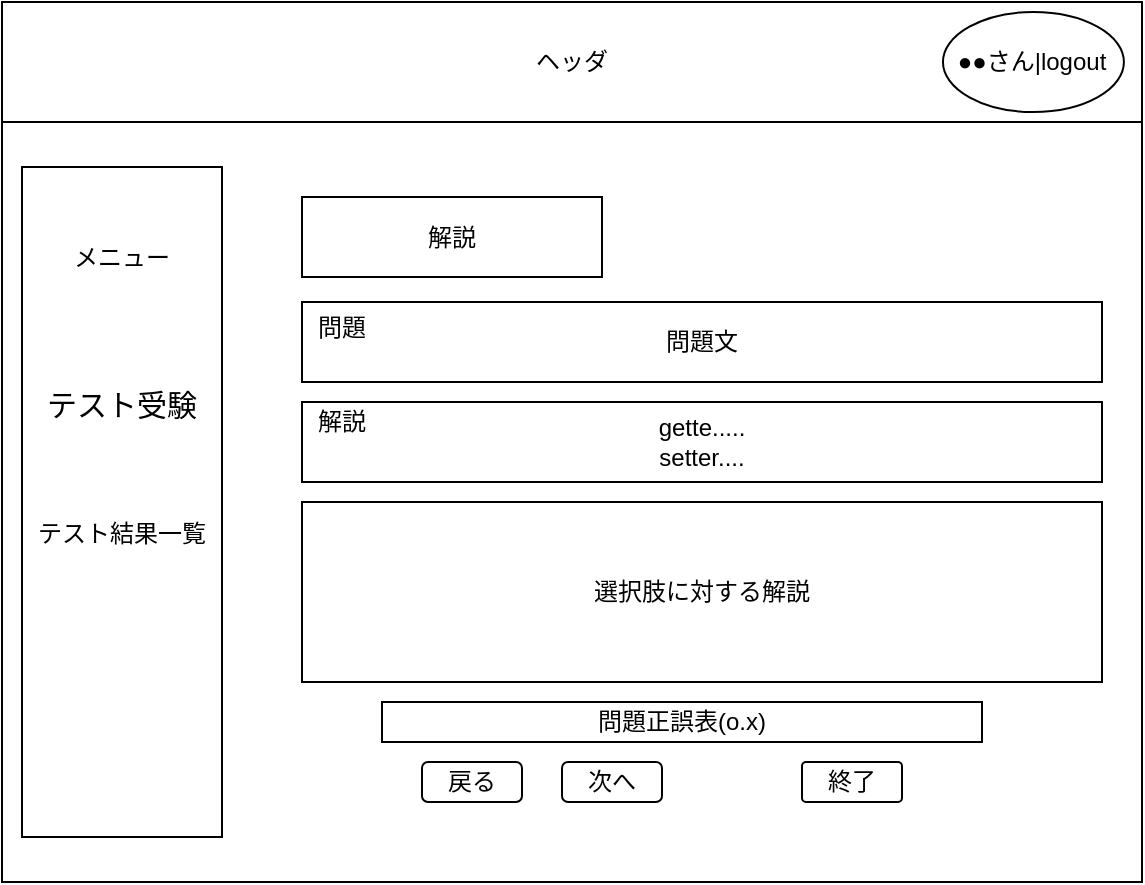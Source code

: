 <mxfile version="14.7.6" type="device"><diagram id="c-x55PYoPjWjakW_K30p" name="ページ1"><mxGraphModel dx="868" dy="482" grid="1" gridSize="10" guides="1" tooltips="1" connect="1" arrows="1" fold="1" page="1" pageScale="1" pageWidth="827" pageHeight="1169" math="0" shadow="0"><root><mxCell id="0"/><mxCell id="1" parent="0"/><mxCell id="3" value="" style="rounded=0;whiteSpace=wrap;html=1;" parent="1" vertex="1"><mxGeometry x="220" y="180" width="570" height="380" as="geometry"/></mxCell><mxCell id="5" value="解説" style="rounded=0;whiteSpace=wrap;html=1;" parent="1" vertex="1"><mxGeometry x="370" y="217.5" width="150" height="40" as="geometry"/></mxCell><mxCell id="6" value="" style="rounded=0;whiteSpace=wrap;html=1;" parent="1" vertex="1"><mxGeometry x="230" y="202.5" width="100" height="335" as="geometry"/></mxCell><mxCell id="7" value="&lt;span style=&quot;font-size: 12px;&quot;&gt;&lt;font style=&quot;font-size: 12px;&quot;&gt;メニュー&lt;/font&gt;&lt;/span&gt;" style="text;html=1;strokeColor=none;fillColor=none;align=center;verticalAlign=middle;whiteSpace=wrap;rounded=0;fontStyle=0;fontSize=12;" parent="1" vertex="1"><mxGeometry x="240" y="217.5" width="80" height="60" as="geometry"/></mxCell><mxCell id="8" value="テスト受験" style="text;html=1;strokeColor=none;fillColor=none;align=center;verticalAlign=middle;whiteSpace=wrap;rounded=0;fontStyle=0;fontSize=15;" parent="1" vertex="1"><mxGeometry x="240" y="292.5" width="80" height="57" as="geometry"/></mxCell><mxCell id="9" value="テスト結果一覧" style="text;html=1;strokeColor=none;fillColor=none;align=center;verticalAlign=middle;whiteSpace=wrap;rounded=0;" parent="1" vertex="1"><mxGeometry x="220" y="352.5" width="120" height="67.5" as="geometry"/></mxCell><mxCell id="18" value="gette.....&lt;br&gt;setter...." style="rounded=0;whiteSpace=wrap;html=1;" parent="1" vertex="1"><mxGeometry x="370" y="320" width="400" height="40" as="geometry"/></mxCell><mxCell id="19" value="解説" style="text;html=1;strokeColor=none;fillColor=none;align=center;verticalAlign=middle;whiteSpace=wrap;rounded=0;" parent="1" vertex="1"><mxGeometry x="370" y="320" width="40" height="20" as="geometry"/></mxCell><mxCell id="20" value="選択肢に対する解説" style="rounded=0;whiteSpace=wrap;html=1;" parent="1" vertex="1"><mxGeometry x="370" y="370" width="400" height="90" as="geometry"/></mxCell><mxCell id="21" value="問題文" style="rounded=0;whiteSpace=wrap;html=1;" parent="1" vertex="1"><mxGeometry x="370" y="270" width="400" height="40" as="geometry"/></mxCell><mxCell id="22" value="問題" style="text;html=1;strokeColor=none;fillColor=none;align=center;verticalAlign=middle;whiteSpace=wrap;rounded=0;" parent="1" vertex="1"><mxGeometry x="370" y="272.5" width="40" height="20" as="geometry"/></mxCell><mxCell id="23" value="問題正誤表(o.x)" style="rounded=0;whiteSpace=wrap;html=1;" parent="1" vertex="1"><mxGeometry x="410" y="470" width="300" height="20" as="geometry"/></mxCell><mxCell id="24" value="戻る" style="rounded=1;whiteSpace=wrap;html=1;" parent="1" vertex="1"><mxGeometry x="430" y="500" width="50" height="20" as="geometry"/></mxCell><mxCell id="25" value="次へ" style="rounded=1;whiteSpace=wrap;html=1;" parent="1" vertex="1"><mxGeometry x="500" y="500" width="50" height="20" as="geometry"/></mxCell><mxCell id="26" value="終了" style="rounded=1;whiteSpace=wrap;html=1;arcSize=10;" parent="1" vertex="1"><mxGeometry x="620" y="500" width="50" height="20" as="geometry"/></mxCell><mxCell id="pDeJBF4UYMAcrfRjU8ax-26" value="" style="group" vertex="1" connectable="0" parent="1"><mxGeometry x="220" y="120" width="570" height="60" as="geometry"/></mxCell><mxCell id="pDeJBF4UYMAcrfRjU8ax-27" value="ヘッダ" style="rounded=0;whiteSpace=wrap;html=1;" vertex="1" parent="pDeJBF4UYMAcrfRjU8ax-26"><mxGeometry width="570" height="60" as="geometry"/></mxCell><mxCell id="pDeJBF4UYMAcrfRjU8ax-28" value="●●さん|logout" style="ellipse;whiteSpace=wrap;html=1;fontSize=12;" vertex="1" parent="pDeJBF4UYMAcrfRjU8ax-26"><mxGeometry x="470.476" y="5" width="90.476" height="50" as="geometry"/></mxCell></root></mxGraphModel></diagram></mxfile>